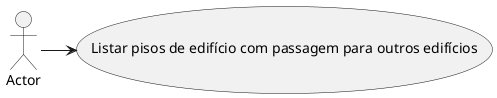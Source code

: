 @startuml
Actor Actor as ac
ac -> (Listar pisos de edifício com passagem para outros edifícios)
@enduml